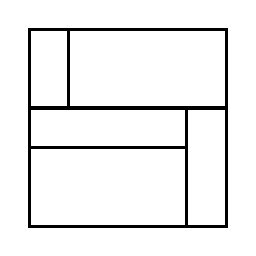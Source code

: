 \begin{tikzpicture}[very thick, scale=.5]
    \draw (0,3) rectangle (1,5);
    \draw (1,3) rectangle (5,5);
    \draw (0,2) rectangle (4,3);
    \draw (0,0) rectangle (4,2);
    \draw (4,0) rectangle (5,3);
\end{tikzpicture}
